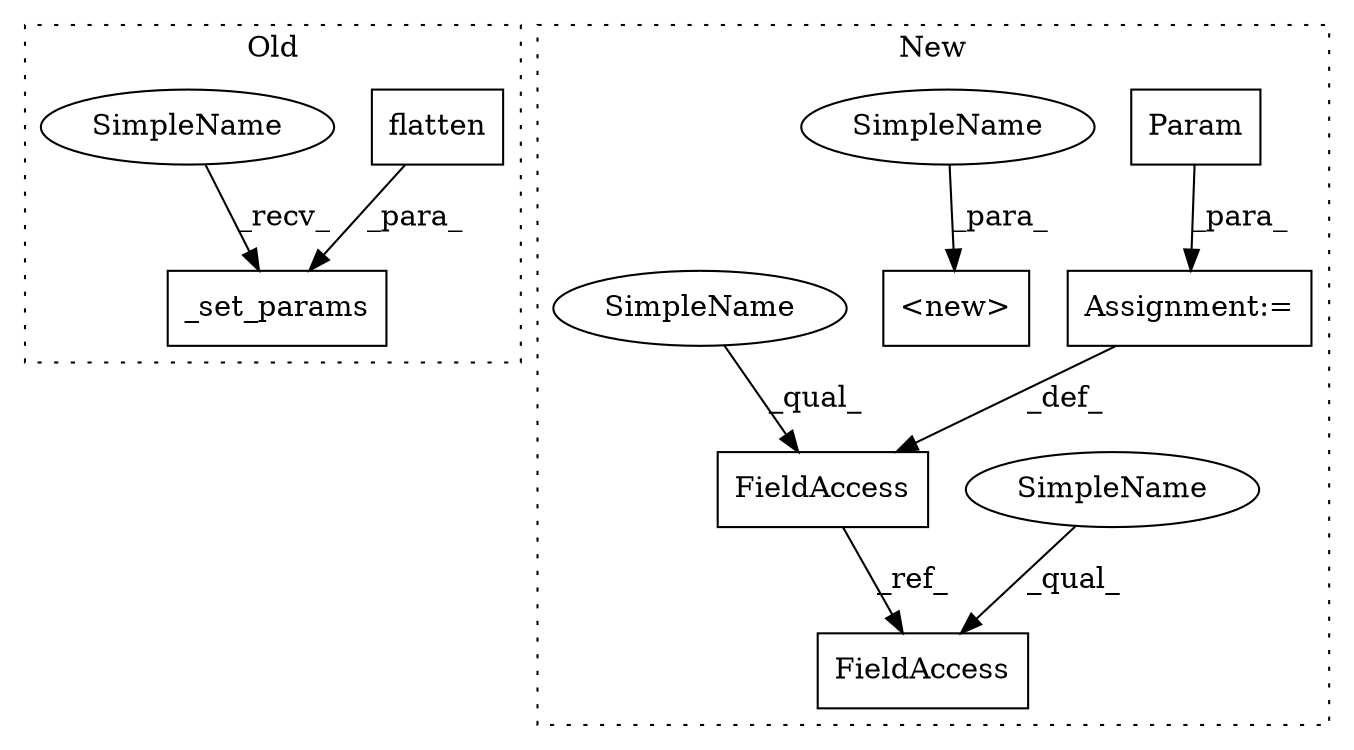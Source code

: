 digraph G {
subgraph cluster0 {
1 [label="flatten" a="32" s="283" l="9" shape="box"];
3 [label="_set_params" a="32" s="238,292" l="12,1" shape="box"];
8 [label="SimpleName" a="42" s="233" l="4" shape="ellipse"];
label = "Old";
style="dotted";
}
subgraph cluster1 {
2 [label="<new>" a="46" s="191,206" l="6,2" shape="box"];
4 [label="FieldAccess" a="22" s="288" l="13" shape="box"];
5 [label="Assignment:=" a="7" s="301" l="1" shape="box"];
6 [label="FieldAccess" a="22" s="383" l="13" shape="box"];
7 [label="Param" a="32" s="302,353" l="6,1" shape="box"];
9 [label="SimpleName" a="42" s="383" l="4" shape="ellipse"];
10 [label="SimpleName" a="42" s="202" l="4" shape="ellipse"];
11 [label="SimpleName" a="42" s="288" l="4" shape="ellipse"];
label = "New";
style="dotted";
}
1 -> 3 [label="_para_"];
4 -> 6 [label="_ref_"];
5 -> 4 [label="_def_"];
7 -> 5 [label="_para_"];
8 -> 3 [label="_recv_"];
9 -> 6 [label="_qual_"];
10 -> 2 [label="_para_"];
11 -> 4 [label="_qual_"];
}
